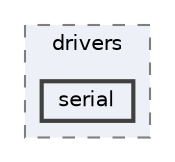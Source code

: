 digraph "build/modules/nrf/drivers/serial"
{
 // LATEX_PDF_SIZE
  bgcolor="transparent";
  edge [fontname=Helvetica,fontsize=10,labelfontname=Helvetica,labelfontsize=10];
  node [fontname=Helvetica,fontsize=10,shape=box,height=0.2,width=0.4];
  compound=true
  subgraph clusterdir_152602b1c5462cf95939fcc84a3ae0c1 {
    graph [ bgcolor="#edf0f7", pencolor="grey50", label="drivers", fontname=Helvetica,fontsize=10 style="filled,dashed", URL="dir_152602b1c5462cf95939fcc84a3ae0c1.html",tooltip=""]
  dir_2f4566be57660d94903eb3d98e6d8419 [label="serial", fillcolor="#edf0f7", color="grey25", style="filled,bold", URL="dir_2f4566be57660d94903eb3d98e6d8419.html",tooltip=""];
  }
}
